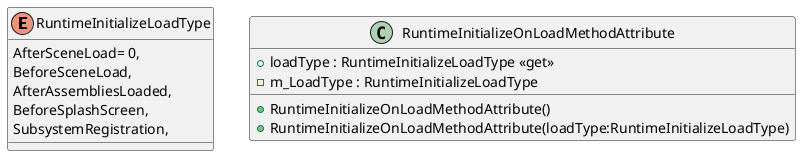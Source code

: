 @startuml
enum RuntimeInitializeLoadType {
    AfterSceneLoad= 0,
    BeforeSceneLoad,
    AfterAssembliesLoaded,
    BeforeSplashScreen,
    SubsystemRegistration,
}
class RuntimeInitializeOnLoadMethodAttribute {
    + RuntimeInitializeOnLoadMethodAttribute()
    + RuntimeInitializeOnLoadMethodAttribute(loadType:RuntimeInitializeLoadType)
    + loadType : RuntimeInitializeLoadType <<get>>
    - m_LoadType : RuntimeInitializeLoadType
}
@enduml
